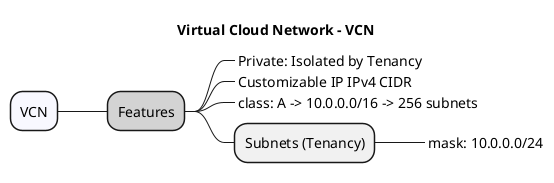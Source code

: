 @startmindmap

Title "Virtual Cloud Network - VCN"

*[#F8F8FF]  VCN

**[#LightGray] Features

***_ Private: Isolated by Tenancy
***_ Customizable IP IPv4 CIDR
***_ class: A -> 10.0.0.0/16 -> 256 subnets


*** Subnets (Tenancy)
****_ mask: 10.0.0.0/24

left side


@endmindmap